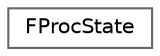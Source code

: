 digraph "Graphical Class Hierarchy"
{
 // INTERACTIVE_SVG=YES
 // LATEX_PDF_SIZE
  bgcolor="transparent";
  edge [fontname=Helvetica,fontsize=10,labelfontname=Helvetica,labelfontsize=10];
  node [fontname=Helvetica,fontsize=10,shape=box,height=0.2,width=0.4];
  rankdir="LR";
  Node0 [id="Node000000",label="FProcState",height=0.2,width=0.4,color="grey40", fillcolor="white", style="filled",URL="$da/df7/structFProcState.html",tooltip="Wrapper around Unix pid_t."];
}

